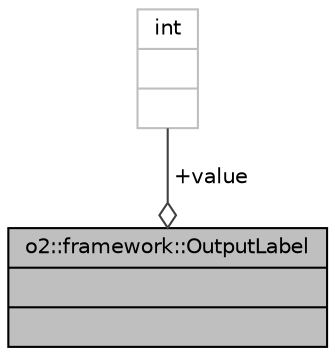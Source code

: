 digraph "o2::framework::OutputLabel"
{
 // INTERACTIVE_SVG=YES
  bgcolor="transparent";
  edge [fontname="Helvetica",fontsize="10",labelfontname="Helvetica",labelfontsize="10"];
  node [fontname="Helvetica",fontsize="10",shape=record];
  Node1 [label="{o2::framework::OutputLabel\n||}",height=0.2,width=0.4,color="black", fillcolor="grey75", style="filled", fontcolor="black"];
  Node2 -> Node1 [color="grey25",fontsize="10",style="solid",label=" +value" ,arrowhead="odiamond",fontname="Helvetica"];
  Node2 [label="{int\n||}",height=0.2,width=0.4,color="grey75"];
}
